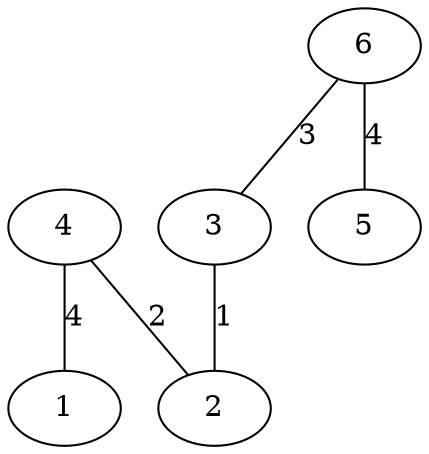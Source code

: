graph dothi
{
1 [fillcolor=white, style=filled];
2 [fillcolor=white, style=filled];
3 [fillcolor=white, style=filled];
4 [fillcolor=white, style=filled];
5 [fillcolor=white, style=filled];
6 [fillcolor=white, style=filled];
4 -- 1 [weight = 4] [label = 4];
3 -- 2 [weight = 1] [label = 1];
4 -- 2 [weight = 2] [label = 2];
6 -- 3 [weight = 3] [label = 3];
6 -- 5 [weight = 4] [label = 4];
}